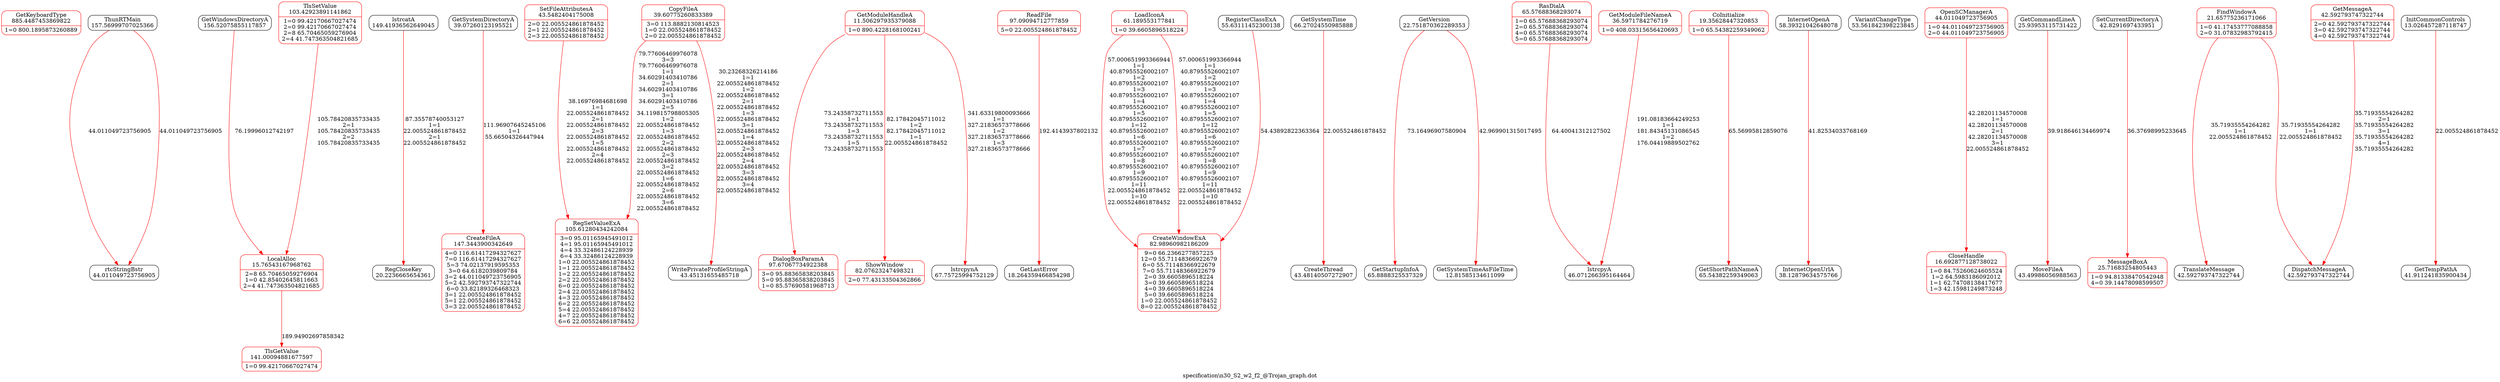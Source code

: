 digraph graphname { node [style=rounded]; label="specification\\n30_S2_w2_f2_@Trojan_graph.dot";
GetKeyboardType	 [shape=record label="{GetKeyboardType\n885.4487453869822|{1=0 800.1895873260889}}" color=red];
ThunRTMain	 [shape=record label="{ThunRTMain\n157.56999707025366}" color=black];
GetWindowsDirectoryA	 [shape=record label="{GetWindowsDirectoryA\n156.52075855117857}" color=black];
lstrcatA	 [shape=record label="{lstrcatA\n149.41936562649045}" color=black];
CreateFileA	 [shape=record label="{CreateFileA\n147.3443900342649|{4=0 116.61417294327627\n7=0 116.61417294327627\n5=3 74.02137919595353\n3=0 64.6182039809784\n3=2 44.011049723756905\n5=2 42.592793747322744\n6=0 33.82189326468323\n3=1 22.005524861878452\n5=1 22.005524861878452\n3=3 22.005524861878452}}" color=red];
TlsGetValue	 [shape=record label="{TlsGetValue\n141.00094881677597|{1=0 99.42170667027474}}" color=red];
RegSetValueExA	 [shape=record label="{RegSetValueExA\n105.61280434242084|{3=0 95.01165945491012\n4=1 95.01165945491012\n4=4 33.32486124228939\n6=4 33.32486124228939\n1=0 22.005524861878452\n1=1 22.005524861878452\n1=2 22.005524861878452\n2=2 22.005524861878452\n6=0 22.005524861878452\n2=4 22.005524861878452\n4=3 22.005524861878452\n6=2 22.005524861878452\n5=4 22.005524861878452\n4=7 22.005524861878452\n6=6 22.005524861878452}}" color=red];
TlsSetValue	 [shape=record label="{TlsSetValue\n103.42923891141862|{1=0 99.42170667027474\n2=0 99.42170667027474\n2=8 65.70465059276904\n2=4 41.747363504821685}}" color=red];
DialogBoxParamA	 [shape=record label="{DialogBoxParamA\n97.67067734922388|{3=0 95.88365838203845\n5=0 95.88365838203845\n1=0 85.57690581968713}}" color=red];
ReadFile	 [shape=record label="{ReadFile\n97.09094712777859|{5=0 22.005524861878452}}" color=red];
CreateWindowExA	 [shape=record label="{CreateWindowExA\n82.98960982186209|{9=0 66.2366277857225\n12=0 55.71148366922679\n6=0 55.71148366922679\n7=0 55.71148366922679\n2=0 39.6605896518224\n3=0 39.6605896518224\n4=0 39.6605896518224\n5=0 39.6605896518224\n1=0 22.005524861878452\n8=0 22.005524861878452}}" color=red];
ShowWindow	 [shape=record label="{ShowWindow\n82.07623247498321|{2=0 77.43133504362866}}" color=red];
lstrcpynA	 [shape=record label="{lstrcpynA\n67.75725994752129}" color=black];
GetSystemTime	 [shape=record label="{GetSystemTime\n66.27024550985888}" color=black];
GetStartupInfoA	 [shape=record label="{GetStartupInfoA\n65.8888325537329}" color=black];
RasDialA	 [shape=record label="{RasDialA\n65.57688368293074|{1=0 65.57688368293074\n2=0 65.57688368293074\n4=0 65.57688368293074\n5=0 65.57688368293074}}" color=red];
GetShortPathNameA	 [shape=record label="{GetShortPathNameA\n65.54382259349063}" color=black];
LoadIconA	 [shape=record label="{LoadIconA\n61.189553177841|{1=0 39.6605896518224}}" color=red];
InternetOpenA	 [shape=record label="{InternetOpenA\n58.39321042648078}" color=black];
RegisterClassExA	 [shape=record label="{RegisterClassExA\n55.63111452300138}" color=black];
VariantChangeType	 [shape=record label="{VariantChangeType\n53.561842398223845}" color=black];
lstrcpyA	 [shape=record label="{lstrcpyA\n46.071266395164464}" color=black];
OpenSCManagerA	 [shape=record label="{OpenSCManagerA\n44.011049723756905|{1=0 44.011049723756905\n2=0 44.011049723756905}}" color=red];
rtcStringBstr	 [shape=record label="{rtcStringBstr\n44.011049723756905}" color=black];
SetFileAttributesA	 [shape=record label="{SetFileAttributesA\n43.5482404175008|{2=0 22.005524861878452\n2=1 22.005524861878452\n2=3 22.005524861878452}}" color=red];
MoveFileA	 [shape=record label="{MoveFileA\n43.49986056988563}" color=black];
CreateThread	 [shape=record label="{CreateThread\n43.48140507272907}" color=black];
WritePrivateProfileStringA	 [shape=record label="{WritePrivateProfileStringA\n43.45131655485718}" color=black];
SetCurrentDirectoryA	 [shape=record label="{SetCurrentDirectoryA\n42.8291697433951}" color=black];
TranslateMessage	 [shape=record label="{TranslateMessage\n42.592793747322744}" color=black];
GetMessageA	 [shape=record label="{GetMessageA\n42.592793747322744|{2=0 42.592793747322744\n3=0 42.592793747322744\n4=0 42.592793747322744}}" color=red];
DispatchMessageA	 [shape=record label="{DispatchMessageA\n42.592793747322744}" color=black];
GetTempPathA	 [shape=record label="{GetTempPathA\n41.911241835900434}" color=black];
LocalAlloc	 [shape=record label="{LocalAlloc\n15.76543167968762|{2=8 65.70465059276904\n1=0 42.85402645811663\n2=4 41.747363504821685}}" color=red];
RegCloseKey	 [shape=record label="{RegCloseKey\n20.2236665654361}" color=black];
GetSystemDirectoryA	 [shape=record label="{GetSystemDirectoryA\n39.07260123195521}" color=black];
CopyFileA	 [shape=record label="{CopyFileA\n39.60775260833389|{3=0 113.8882130814523\n1=0 22.005524861878452\n2=0 22.005524861878452}}" color=red];
GetModuleHandleA	 [shape=record label="{GetModuleHandleA\n11.506297935379088|{1=0 890.4228168100241}}" color=red];
GetLastError	 [shape=record label="{GetLastError\n18.264359466854298}" color=black];
GetVersion	 [shape=record label="{GetVersion\n22.751870362289353}" color=black];
GetSystemTimeAsFileTime	 [shape=record label="{GetSystemTimeAsFileTime\n12.81585134611099}" color=black];
CoInitialize	 [shape=record label="{CoInitialize\n19.35628447320853|{1=0 65.54382259349062}}" color=red];
InternetOpenUrlA	 [shape=record label="{InternetOpenUrlA\n38.12879634575766}" color=black];
GetModuleFileNameA	 [shape=record label="{GetModuleFileNameA\n36.5971784276719|{1=0 408.03315656420693}}" color=red];
CloseHandle	 [shape=record label="{CloseHandle\n16.692877128738022|{1=0 84.75260624605524\n1=2 64.5983186092012\n1=1 62.74708138417677\n1=3 42.15981249873248}}" color=red];
GetCommandLineA	 [shape=record label="{GetCommandLineA\n25.93953115731422}" color=black];
MessageBoxA	 [shape=record label="{MessageBoxA\n25.71683254805443|{1=0 94.81338470542948\n4=0 39.14478098599507}}" color=red];
FindWindowA	 [shape=record label="{FindWindowA\n21.65775236171066|{1=0 41.17453777088858\n2=0 31.07832983792415}}" color=red];
InitCommonControls	 [shape=record label="{InitCommonControls\n13.026457287118747}" color=black];
ThunRTMain->rtcStringBstr	 [label="44.011049723756905" color=red];
GetWindowsDirectoryA->LocalAlloc	 [label="76.19996012742197" color=red];
lstrcatA->RegCloseKey	 [label="87.35578740053127\n1=1\n22.005524861878452\n2=1\n22.005524861878452" color=red];
GetSystemDirectoryA->CreateFileA	 [label="111.96907645245106\n1=1\n55.66504326447944" color=red];
LocalAlloc->TlsGetValue	 [label="189.94902697858342" color=red];
CopyFileA->RegSetValueExA	 [label="79.77606469976078\n3=3\n79.77606469976078\n1=1\n34.60291403410786\n2=1\n34.60291403410786\n3=1\n34.60291403410786\n2=5\n34.119815798805305\n1=2\n22.005524861878452\n1=3\n22.005524861878452\n2=2\n22.005524861878452\n2=3\n22.005524861878452\n3=2\n22.005524861878452\n1=6\n22.005524861878452\n2=6\n22.005524861878452\n3=6\n22.005524861878452" color=red];
TlsSetValue->LocalAlloc	 [label="105.78420835733435\n2=1\n105.78420835733435\n2=2\n105.78420835733435" color=red];
GetModuleHandleA->DialogBoxParamA	 [label="73.24358732711553\n1=1\n73.24358732711553\n1=3\n73.24358732711553\n1=5\n73.24358732711553" color=red];
ReadFile->GetLastError	 [label="192.4143937802132" color=red];
LoadIconA->CreateWindowExA	 [label="57.000651993366944\n1=1\n40.87955526002107\n1=2\n40.87955526002107\n1=3\n40.87955526002107\n1=4\n40.87955526002107\n1=5\n40.87955526002107\n1=12\n40.87955526002107\n1=6\n40.87955526002107\n1=7\n40.87955526002107\n1=8\n40.87955526002107\n1=9\n40.87955526002107\n1=11\n22.005524861878452\n1=10\n22.005524861878452" color=red];
GetModuleHandleA->ShowWindow	 [label="82.17842045711012\n1=2\n82.17842045711012\n1=1\n22.005524861878452" color=red];
GetModuleHandleA->lstrcpynA	 [label="341.63319800093666\n1=1\n327.21836573778666\n1=2\n327.21836573778666\n1=3\n327.21836573778666" color=red];
GetVersion->GetSystemTimeAsFileTime	 [label="42.969901315017495" color=red];
GetVersion->GetStartupInfoA	 [label="73.16496907580904" color=red];
RasDialA->lstrcpyA	 [label="64.40041312127502" color=red];
CoInitialize->GetShortPathNameA	 [label="65.56995812859076" color=red];
LoadIconA->CreateWindowExA	 [label="57.000651993366944\n1=1\n40.87955526002107\n1=2\n40.87955526002107\n1=3\n40.87955526002107\n1=4\n40.87955526002107\n1=5\n40.87955526002107\n1=12\n40.87955526002107\n1=6\n40.87955526002107\n1=7\n40.87955526002107\n1=8\n40.87955526002107\n1=9\n40.87955526002107\n1=11\n22.005524861878452\n1=10\n22.005524861878452" color=red];
InternetOpenA->InternetOpenUrlA	 [label="41.82534033768169" color=red];
RegisterClassExA->CreateWindowExA	 [label="54.43892822363364" color=red];
GetModuleFileNameA->lstrcpyA	 [label="191.08183664249253\n1=1\n181.84345131086545\n1=2\n176.04419889502762" color=red];
OpenSCManagerA->CloseHandle	 [label="42.28201134570008\n1=1\n42.28201134570008\n2=1\n42.28201134570008\n3=1\n22.005524861878452" color=red];
ThunRTMain->rtcStringBstr	 [label="44.011049723756905" color=red];
SetFileAttributesA->RegSetValueExA	 [label="38.16976984681698\n1=1\n22.005524861878452\n2=1\n22.005524861878452\n2=3\n22.005524861878452\n1=5\n22.005524861878452\n2=4\n22.005524861878452" color=red];
GetCommandLineA->MoveFileA	 [label="39.918646134469974" color=red];
GetSystemTime->CreateThread	 [label="22.005524861878452" color=red];
CopyFileA->WritePrivateProfileStringA	 [label="30.23268326214186\n1=1\n22.005524861878452\n1=2\n22.005524861878452\n2=1\n22.005524861878452\n1=3\n22.005524861878452\n3=1\n22.005524861878452\n1=4\n22.005524861878452\n2=3\n22.005524861878452\n2=4\n22.005524861878452\n3=3\n22.005524861878452\n3=4\n22.005524861878452" color=red];
SetCurrentDirectoryA->MessageBoxA	 [label="36.37698995233645" color=red];
FindWindowA->TranslateMessage	 [label="35.71935554264282\n1=1\n22.005524861878452" color=red];
GetMessageA->DispatchMessageA	 [label="35.71935554264282\n2=1\n35.71935554264282\n3=1\n35.71935554264282\n4=1\n35.71935554264282" color=red];
FindWindowA->DispatchMessageA	 [label="35.71935554264282\n1=1\n22.005524861878452" color=red];
InitCommonControls->GetTempPathA	 [label="22.005524861878452" color=red];
}
